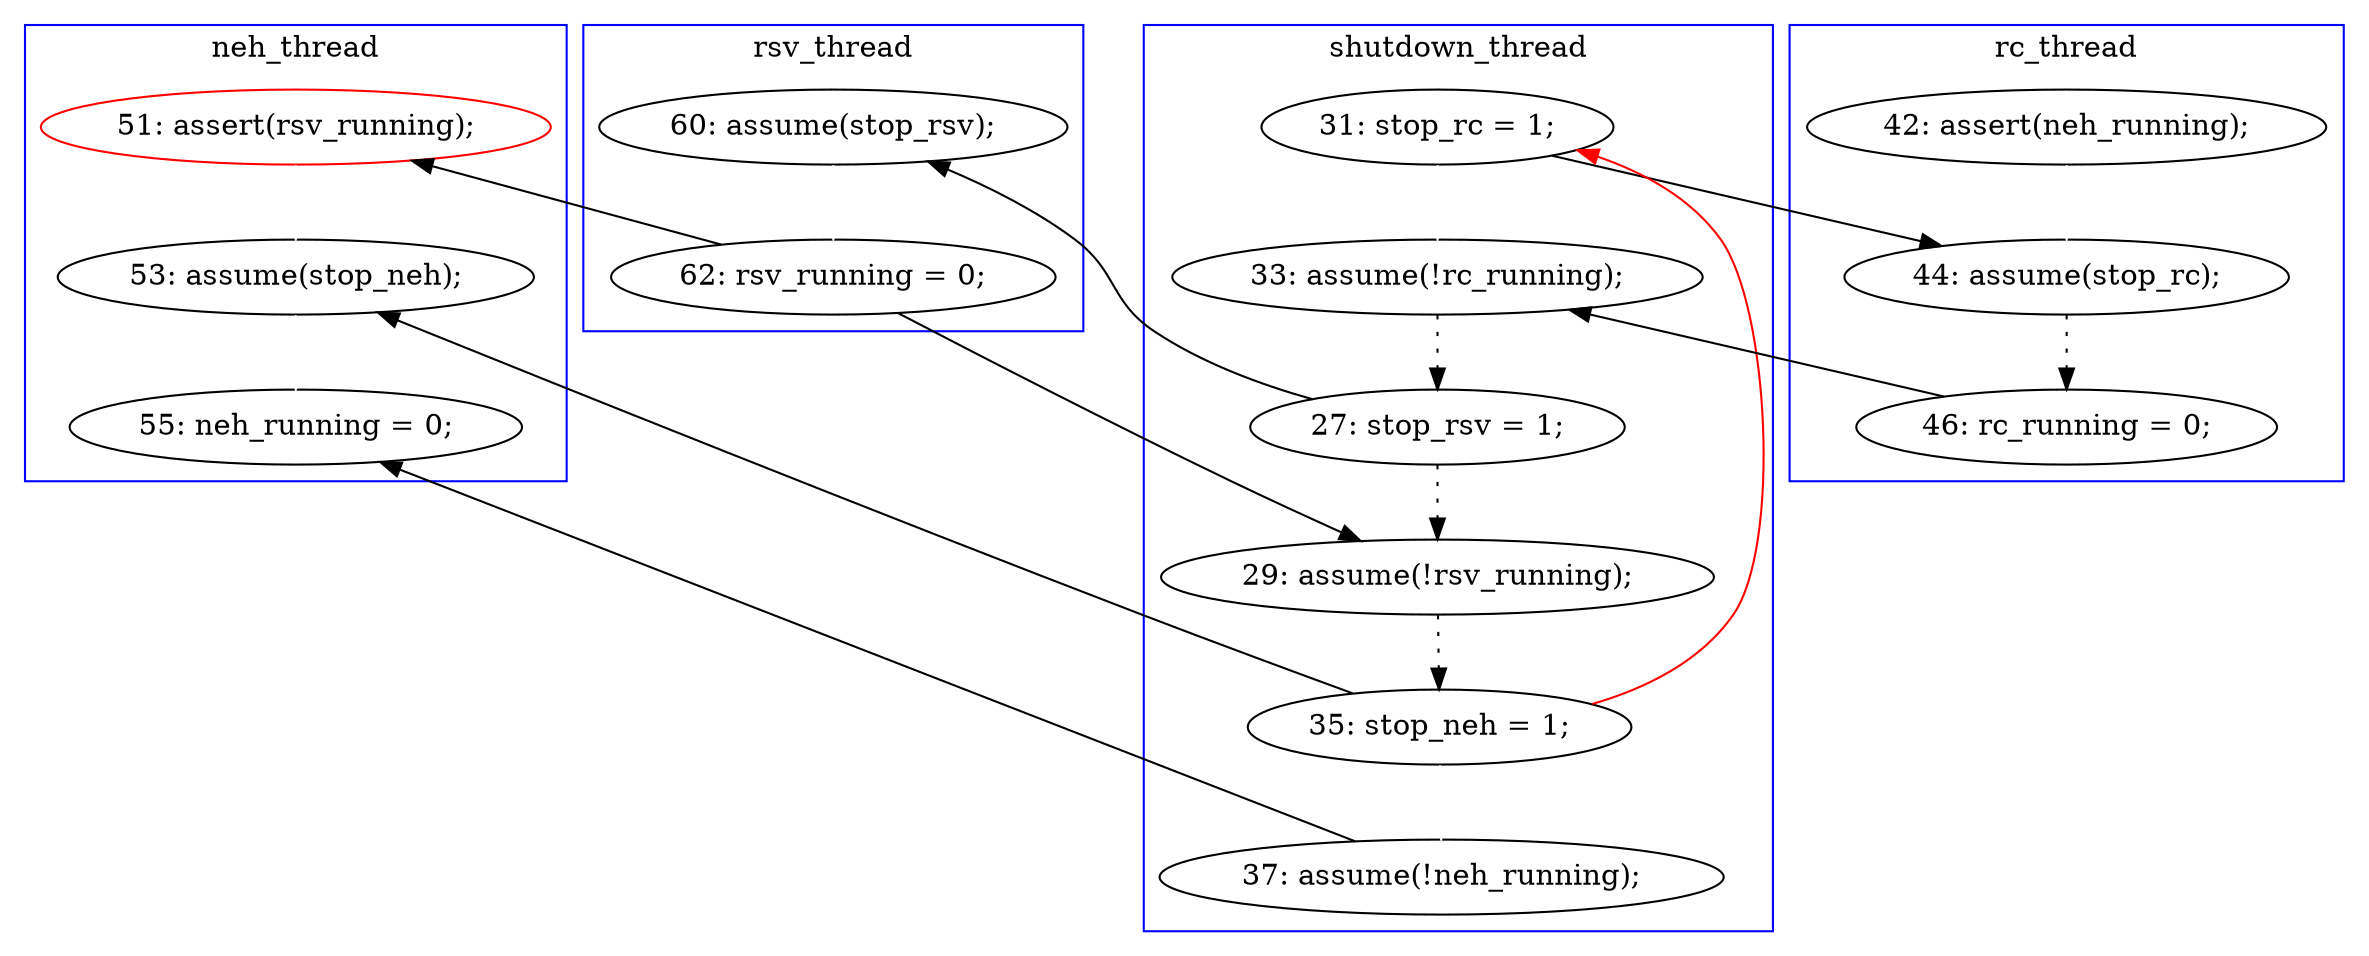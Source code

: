 digraph Counterexample {
	29 -> 31 [color = white, style = solid]
	12 -> 19 [color = white, style = solid]
	26 -> 30 [color = white, style = solid]
	21 -> 24 [color = black, style = dotted]
	23 -> 24 [color = black, style = solid, constraint = false]
	12 -> 16 [color = black, style = solid, constraint = false]
	22 -> 23 [color = white, style = solid]
	26 -> 12 [color = red, style = solid, constraint = false]
	24 -> 26 [color = black, style = dotted]
	15 -> 16 [color = white, style = solid]
	19 -> 21 [color = black, style = dotted]
	23 -> 29 [color = black, style = solid, constraint = false]
	16 -> 18 [color = black, style = dotted]
	31 -> 33 [color = white, style = solid]
	26 -> 31 [color = black, style = solid, constraint = false]
	18 -> 19 [color = black, style = solid, constraint = false]
	21 -> 22 [color = black, style = solid, constraint = false]
	30 -> 33 [color = black, style = solid, constraint = false]
	subgraph cluster4 {
		label = rsv_thread
		color = blue
		23  [label = "62: rsv_running = 0;"]
		22  [label = "60: assume(stop_rsv);"]
	}
	subgraph cluster3 {
		label = neh_thread
		color = blue
		33  [label = "55: neh_running = 0;"]
		29  [label = "51: assert(rsv_running);", color = red]
		31  [label = "53: assume(stop_neh);"]
	}
	subgraph cluster1 {
		label = shutdown_thread
		color = blue
		21  [label = "27: stop_rsv = 1;"]
		26  [label = "35: stop_neh = 1;"]
		12  [label = "31: stop_rc = 1;"]
		24  [label = "29: assume(!rsv_running);"]
		30  [label = "37: assume(!neh_running);"]
		19  [label = "33: assume(!rc_running);"]
	}
	subgraph cluster2 {
		label = rc_thread
		color = blue
		15  [label = "42: assert(neh_running);"]
		18  [label = "46: rc_running = 0;"]
		16  [label = "44: assume(stop_rc);"]
	}
}